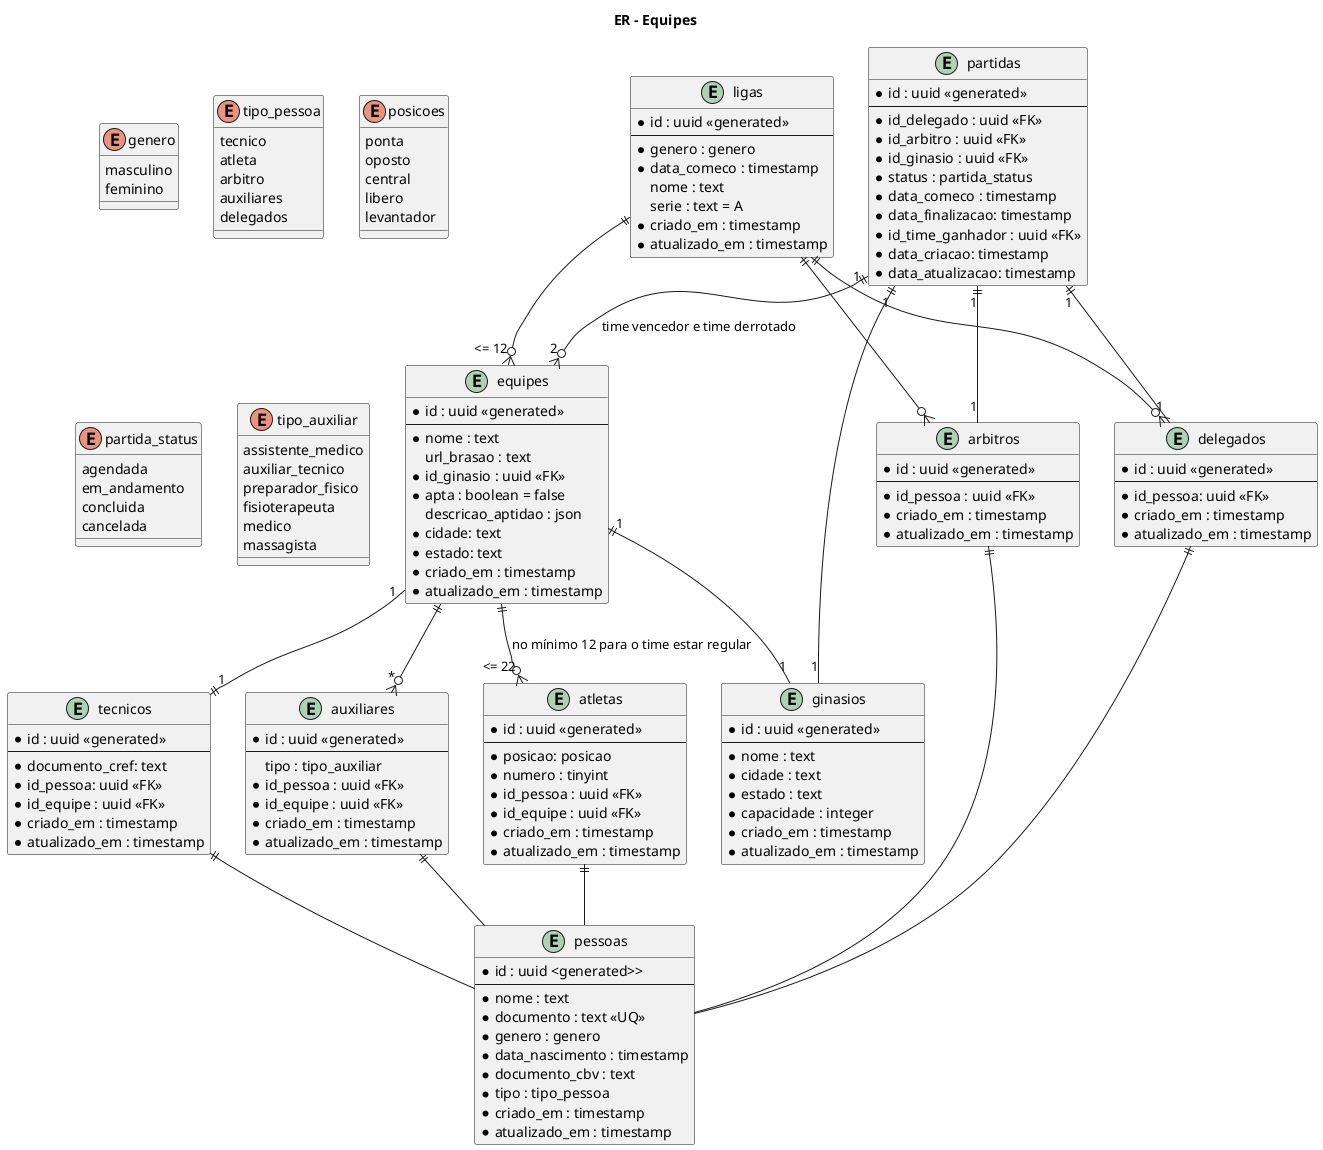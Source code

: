 @startuml er
title ER - Equipes

enum genero{
	masculino
	feminino
}

entity ligas {
	* id : uuid <<generated>>
	--
	* genero : genero
	* data_comeco : timestamp
	nome : text
	serie : text = A
	* criado_em : timestamp
	* atualizado_em : timestamp
}

entity equipes {
	* id : uuid <<generated>>
	--
	* nome : text
	url_brasao : text
	* id_ginasio : uuid <<FK>>  
	* apta : boolean = false
	descricao_aptidao : json
	* cidade: text
	* estado: text
	'min 12 per tournament'
	'max 22 per tounament'
	* criado_em : timestamp
	* atualizado_em : timestamp
}

entity ginasios {
	* id : uuid <<generated>>
	--
	* nome : text
	* cidade : text
	* estado : text
	* capacidade : integer
	* criado_em : timestamp
	* atualizado_em : timestamp
}

enum tipo_pessoa {
	tecnico 
	atleta
	arbitro
	auxiliares
	delegados
}

entity pessoas {
	* id : uuid <generated>>
	--
	* nome : text
	* documento : text <<UQ>>
	* genero : genero
	* data_nascimento : timestamp
	* documento_cbv : text
	* tipo : tipo_pessoa
	* criado_em : timestamp
	* atualizado_em : timestamp
}

enum posicoes {
	ponta
	oposto
	central
	libero
	levantador
}

enum partida_status {
	agendada
	em_andamento
	concluida
	cancelada
}

entity atletas{
	* id : uuid <<generated>>
	--
	* posicao: posicao
	* numero : tinyint
	* id_pessoa : uuid <<FK>>
	* id_equipe : uuid <<FK>>
	* criado_em : timestamp
	* atualizado_em : timestamp
}

entity tecnicos{
	* id : uuid <<generated>>
	--
	* documento_cref: text
	* id_pessoa: uuid <<FK>>
	* id_equipe : uuid <<FK>>
	* criado_em : timestamp
	* atualizado_em : timestamp
}

entity arbitros {
	* id : uuid <<generated>>
	--
	* id_pessoa : uuid <<FK>>
	* criado_em : timestamp
	* atualizado_em : timestamp
}

enum tipo_auxiliar {
	assistente_medico
	auxiliar_tecnico
	preparador_fisico
	fisioterapeuta
	medico
	massagista
}

entity auxiliares {
	* id : uuid <<generated>>
	--
	tipo : tipo_auxiliar
	* id_pessoa : uuid <<FK>>
	* id_equipe : uuid <<FK>>
	* criado_em : timestamp
	* atualizado_em : timestamp
}

entity delegados {
	* id : uuid <<generated>>
	--
	* id_pessoa: uuid <<FK>>
	* criado_em : timestamp
	* atualizado_em : timestamp
}

entity partidas {
	* id : uuid <<generated>>
	--
	* id_delegado : uuid <<FK>>
	* id_arbitro : uuid <<FK>>
	* id_ginasio : uuid <<FK>>
	* status : partida_status
	* data_comeco : timestamp
	* data_finalizacao: timestamp
	* id_time_ganhador : uuid <<FK>>
	* data_criacao: timestamp
	* data_atualizacao: timestamp
}

ligas ||--o{ "<= 12" equipes
ligas ||--o{ arbitros
ligas ||--o{ delegados
equipes ||--o{ "<= 22" atletas : no mínimo 12 para o time estar regular
equipes "1" --|| "1" tecnicos
equipes ||--o{ "*" auxiliares
equipes "1" ||-- "1" ginasios
partidas "1" ||-- "1" arbitros
partidas "1" ||-- "1" delegados
partidas "1" ||-- "1" ginasios
partidas "1" ||--o{ "2" equipes : time vencedor e time derrotado

atletas ||-- pessoas
tecnicos ||-- pessoas
auxiliares ||-- pessoas
arbitros ||-- pessoas
delegados ||-- pessoas

@enduml